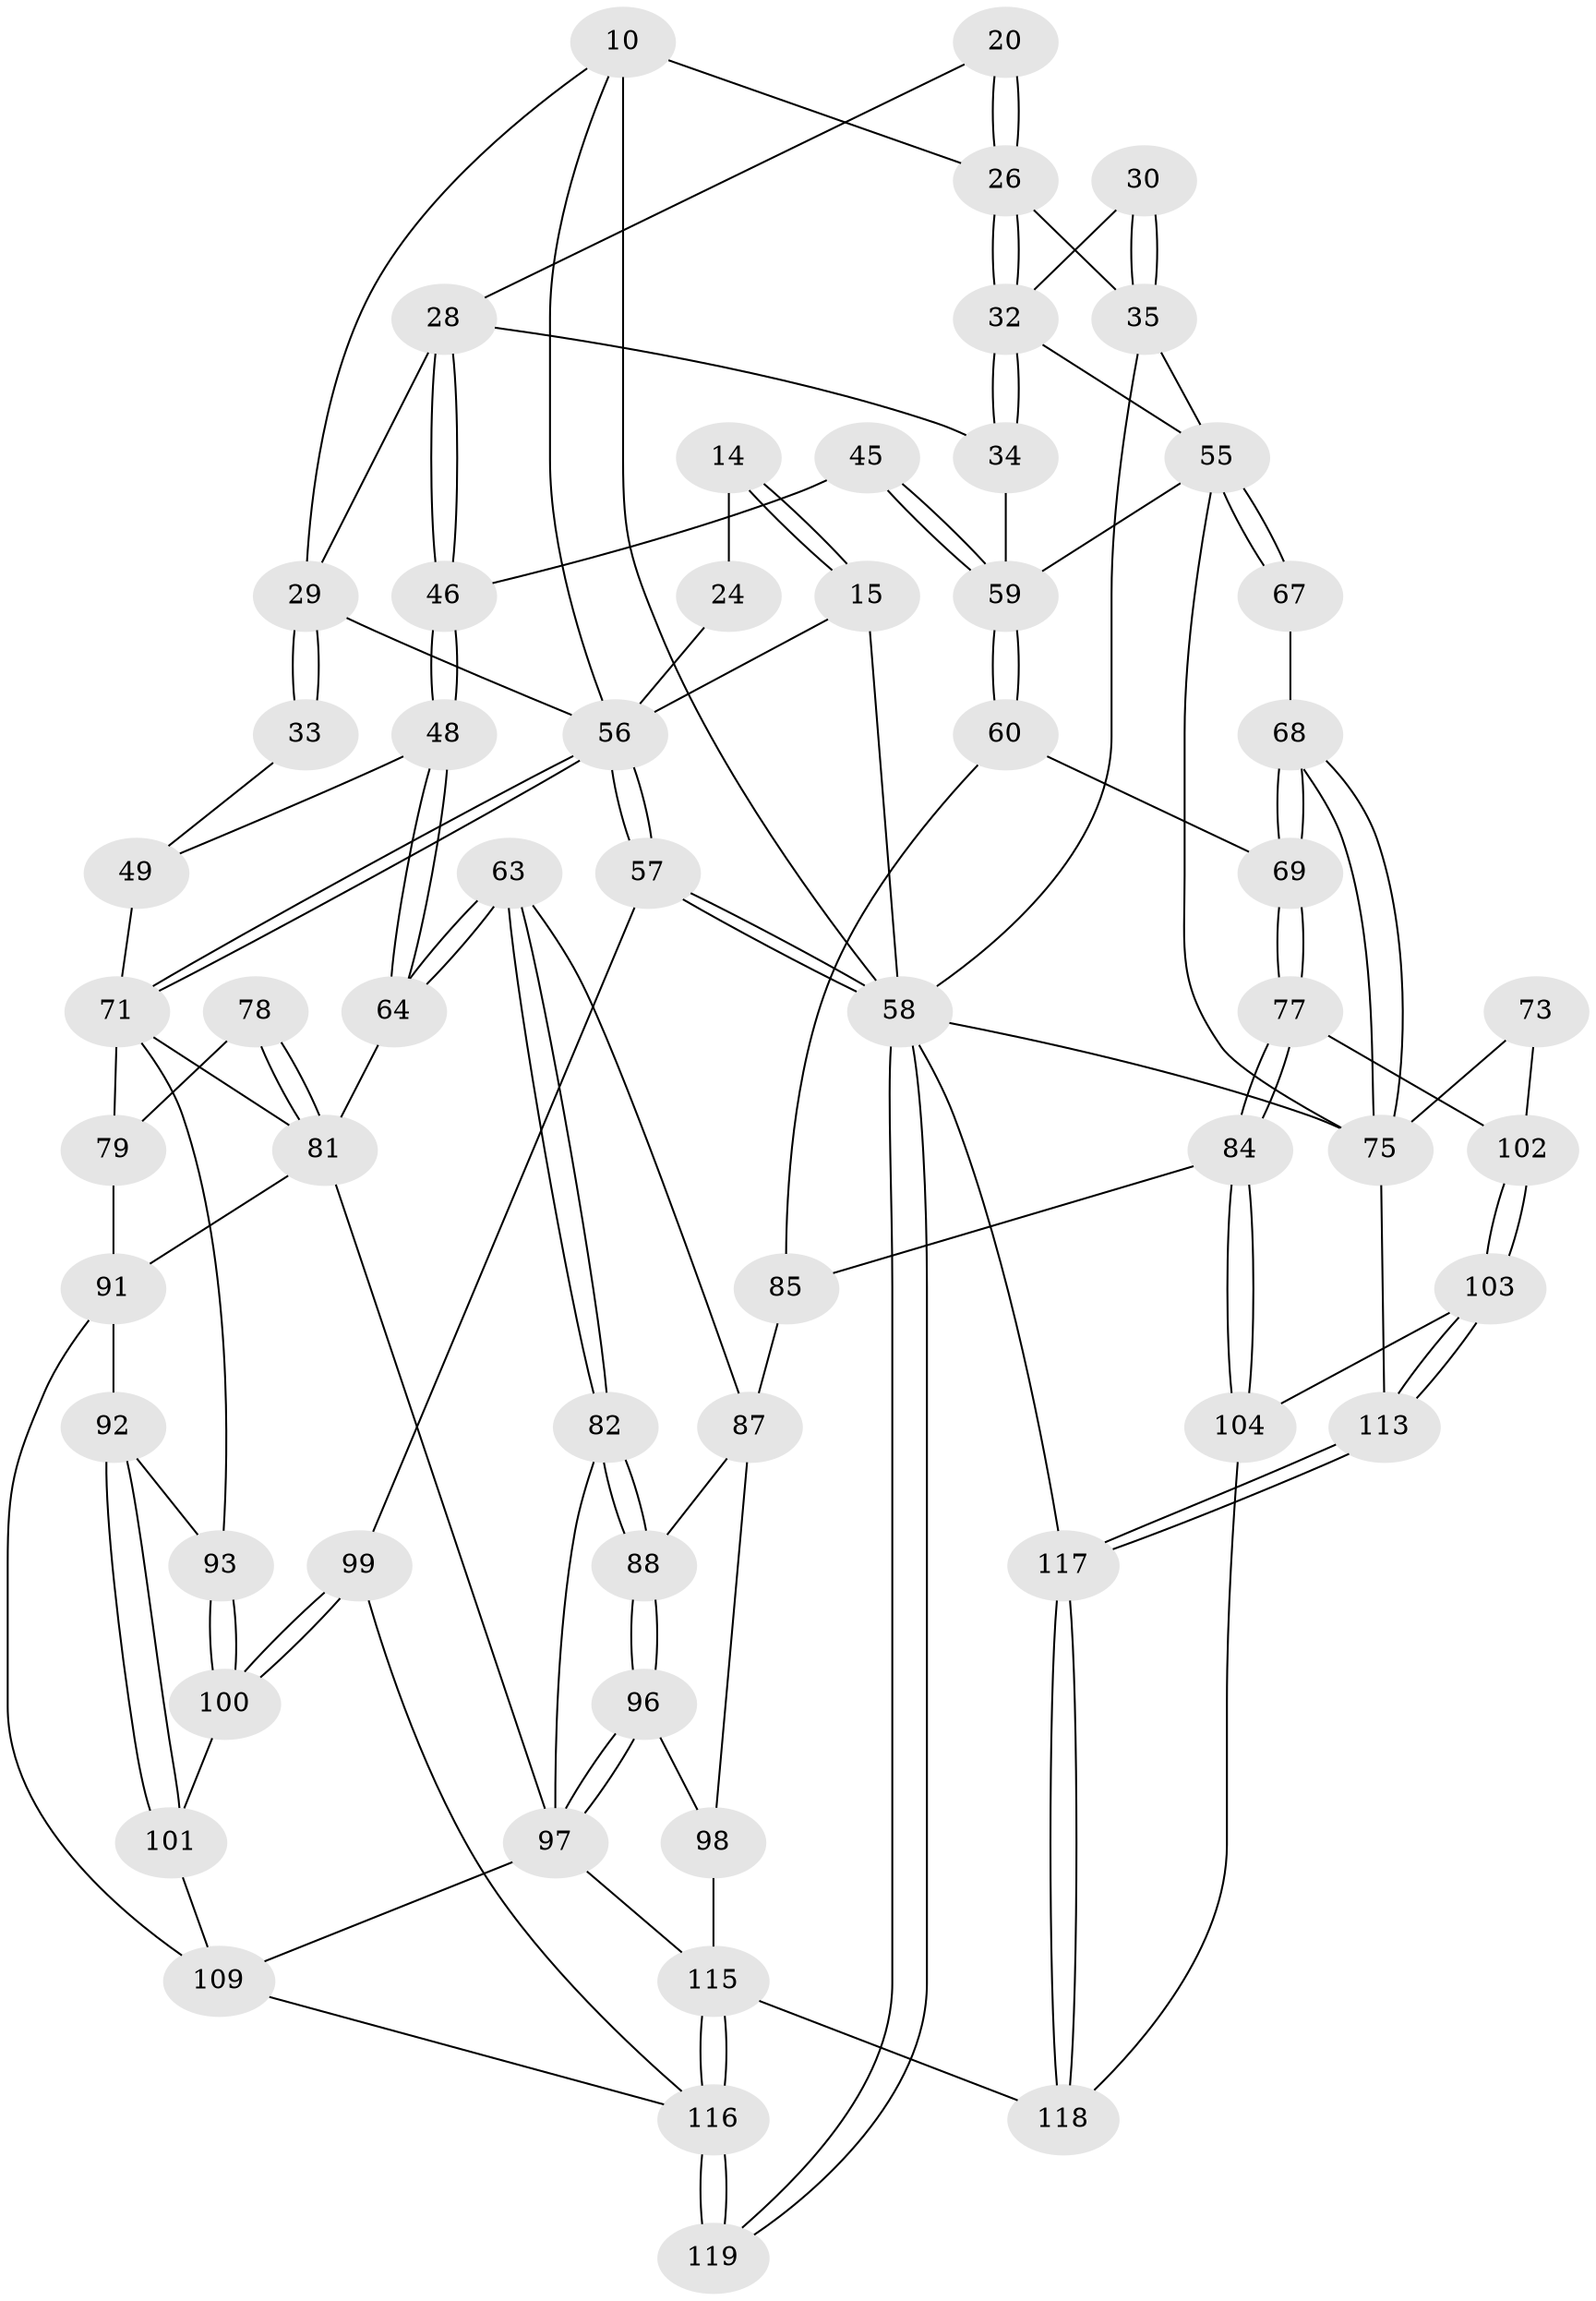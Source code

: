 // original degree distribution, {3: 0.025210084033613446, 4: 0.20168067226890757, 6: 0.19327731092436976, 5: 0.5798319327731093}
// Generated by graph-tools (version 1.1) at 2025/59/03/09/25 04:59:39]
// undirected, 59 vertices, 134 edges
graph export_dot {
graph [start="1"]
  node [color=gray90,style=filled];
  10 [pos="+0.4980233263062037+0.08084421860702438",super="+9+5"];
  14 [pos="+0.04686015141905012+0.10358045508767992"];
  15 [pos="+0+0.0493080080116866",super="+8"];
  20 [pos="+0.5826312084352594+0.1274619003616555"];
  24 [pos="+0.1414628271497946+0.2309995163375921"];
  26 [pos="+0.6862655236053865+0.199988706207361",super="+18+19"];
  28 [pos="+0.5002015143803984+0.2908874777637728",super="+27"];
  29 [pos="+0.427743629290434+0.28503621299301246",super="+12+25"];
  30 [pos="+0.8556839839823687+0.20080928965970016"];
  32 [pos="+0.6969533788743489+0.2346142405376996",super="+31"];
  33 [pos="+0.38242439972636955+0.2821006257705093"];
  34 [pos="+0.651526268879619+0.2839905631193864"];
  35 [pos="+1+0.04121362684700796",super="+16+17"];
  45 [pos="+0.5669239234549303+0.46023277435726784"];
  46 [pos="+0.5498852179295108+0.45753667545794224"];
  48 [pos="+0.5394689824632521+0.4639426252394458"];
  49 [pos="+0.3937515400064355+0.42855700832402027",super="+36"];
  55 [pos="+1+0.44881900600065133",super="+43+39+40"];
  56 [pos="+0+0.6098019516124097",super="+47+44+38"];
  57 [pos="+0+0.7454044861342338"];
  58 [pos="+0+1",super="+52"];
  59 [pos="+0.6642863964991612+0.6113792037987609",super="+41+42"];
  60 [pos="+0.664390696016711+0.6191080912027983"];
  63 [pos="+0.5631093857091026+0.6566605350369031"];
  64 [pos="+0.5095033944085924+0.5091524679833239"];
  67 [pos="+0.8236409077859188+0.44527050223139525"];
  68 [pos="+0.8576488982522682+0.5343130366548541"];
  69 [pos="+0.8080052828880528+0.6142252615632506"];
  71 [pos="+0.1726320428860043+0.6186990333203147",super="+70"];
  73 [pos="+1+0.7416281548898873",super="+72"];
  75 [pos="+0.8718057207176025+0.5431689533571119",super="+54+74"];
  77 [pos="+0.844095704407586+0.7372280056514994"];
  78 [pos="+0.341540824918805+0.6692712048777518"];
  79 [pos="+0.19857108000580528+0.6136717061508279"];
  81 [pos="+0.37307043250543515+0.728836478984043",super="+80+66"];
  82 [pos="+0.5212480146374175+0.6860106133049908"];
  84 [pos="+0.8080277615240449+0.7613774373799775"];
  85 [pos="+0.7333972393841799+0.7546941201009938",super="+61"];
  87 [pos="+0.6155036274697314+0.7630155548200075",super="+62+86"];
  88 [pos="+0.5586069311388776+0.7589527573040009"];
  91 [pos="+0.28960292020629286+0.8051307596764704",super="+90"];
  92 [pos="+0.2404532535044466+0.7837840820292271"];
  93 [pos="+0.14968504044621508+0.7400931696153787"];
  96 [pos="+0.5493997332065165+0.8154434834091268"];
  97 [pos="+0.46698264022035485+0.8840889011853696",super="+94+83"];
  98 [pos="+0.6638777325906298+0.8572785711552552"];
  99 [pos="+0+0.8063365664381165"];
  100 [pos="+0.10725827560928272+0.8002356363450186"];
  101 [pos="+0.13926296915597958+0.8444257237387881"];
  102 [pos="+0.9958145969263387+0.74250616502677",super="+76"];
  103 [pos="+0.858926000347921+0.9101276239432033"];
  104 [pos="+0.8263365519635615+0.9067577492052148"];
  109 [pos="+0.2923804105088836+0.9882038439696232",super="+95+108"];
  113 [pos="+0.909448655024879+0.9341985258872192"];
  115 [pos="+0.5073014722814378+1",super="+112+106"];
  116 [pos="+0.26899751068110267+1",super="+114+110+111"];
  117 [pos="+1+1"];
  118 [pos="+0.691576792385545+1",super="+105"];
  119 [pos="+0+1"];
  10 -- 26;
  10 -- 58 [weight=2];
  10 -- 56;
  10 -- 29;
  14 -- 15 [weight=2];
  14 -- 15;
  14 -- 24;
  15 -- 58 [weight=2];
  15 -- 56 [weight=2];
  20 -- 26 [weight=2];
  20 -- 26;
  20 -- 28;
  24 -- 56 [weight=2];
  26 -- 32;
  26 -- 32;
  26 -- 35;
  28 -- 29 [weight=2];
  28 -- 46;
  28 -- 46;
  28 -- 34;
  29 -- 33 [weight=2];
  29 -- 33;
  29 -- 56 [weight=2];
  30 -- 35 [weight=2];
  30 -- 35;
  30 -- 32;
  32 -- 34;
  32 -- 34;
  32 -- 55;
  33 -- 49;
  34 -- 59;
  35 -- 58;
  35 -- 55;
  45 -- 46;
  45 -- 59 [weight=2];
  45 -- 59;
  46 -- 48;
  46 -- 48;
  48 -- 49;
  48 -- 64;
  48 -- 64;
  49 -- 71 [weight=2];
  55 -- 67 [weight=2];
  55 -- 67;
  55 -- 75;
  55 -- 59;
  56 -- 57;
  56 -- 57;
  56 -- 71 [weight=2];
  56 -- 71;
  57 -- 58;
  57 -- 58;
  57 -- 99;
  58 -- 119;
  58 -- 119;
  58 -- 117;
  58 -- 75;
  59 -- 60;
  59 -- 60;
  60 -- 69;
  60 -- 85;
  63 -- 64;
  63 -- 64;
  63 -- 82;
  63 -- 82;
  63 -- 87;
  64 -- 81;
  67 -- 68;
  68 -- 69;
  68 -- 69;
  68 -- 75;
  68 -- 75;
  69 -- 77;
  69 -- 77;
  71 -- 93;
  71 -- 81;
  71 -- 79;
  73 -- 102 [weight=2];
  73 -- 75;
  75 -- 113;
  77 -- 84;
  77 -- 84;
  77 -- 102;
  78 -- 79;
  78 -- 81 [weight=2];
  78 -- 81;
  79 -- 91;
  81 -- 97;
  81 -- 91;
  82 -- 88;
  82 -- 88;
  82 -- 97;
  84 -- 85;
  84 -- 104;
  84 -- 104;
  85 -- 87 [weight=2];
  87 -- 88;
  87 -- 98;
  88 -- 96;
  88 -- 96;
  91 -- 92;
  91 -- 109 [weight=2];
  92 -- 93;
  92 -- 101;
  92 -- 101;
  93 -- 100;
  93 -- 100;
  96 -- 97;
  96 -- 97;
  96 -- 98;
  97 -- 109;
  97 -- 115;
  98 -- 115;
  99 -- 100;
  99 -- 100;
  99 -- 116;
  100 -- 101;
  101 -- 109;
  102 -- 103;
  102 -- 103;
  103 -- 104;
  103 -- 113;
  103 -- 113;
  104 -- 118;
  109 -- 116 [weight=2];
  113 -- 117;
  113 -- 117;
  115 -- 116;
  115 -- 116;
  115 -- 118 [weight=2];
  116 -- 119 [weight=2];
  116 -- 119;
  117 -- 118;
  117 -- 118;
}
